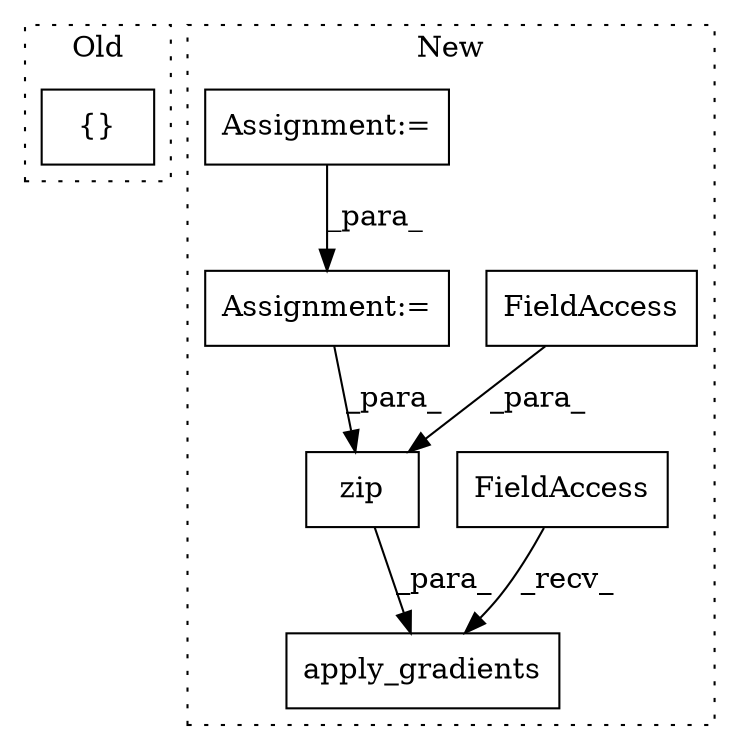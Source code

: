 digraph G {
subgraph cluster0 {
1 [label="{}" a="4" s="3744,3772" l="1,1" shape="box"];
label = "Old";
style="dotted";
}
subgraph cluster1 {
2 [label="apply_gradients" a="32" s="3559,3603" l="16,1" shape="box"];
3 [label="zip" a="32" s="3575,3602" l="4,1" shape="box"];
4 [label="FieldAccess" a="22" s="3584" l="18" shape="box"];
5 [label="FieldAccess" a="22" s="3544" l="14" shape="box"];
6 [label="Assignment:=" a="7" s="3417" l="1" shape="box"];
7 [label="Assignment:=" a="7" s="3499" l="1" shape="box"];
label = "New";
style="dotted";
}
3 -> 2 [label="_para_"];
4 -> 3 [label="_para_"];
5 -> 2 [label="_recv_"];
6 -> 7 [label="_para_"];
7 -> 3 [label="_para_"];
}